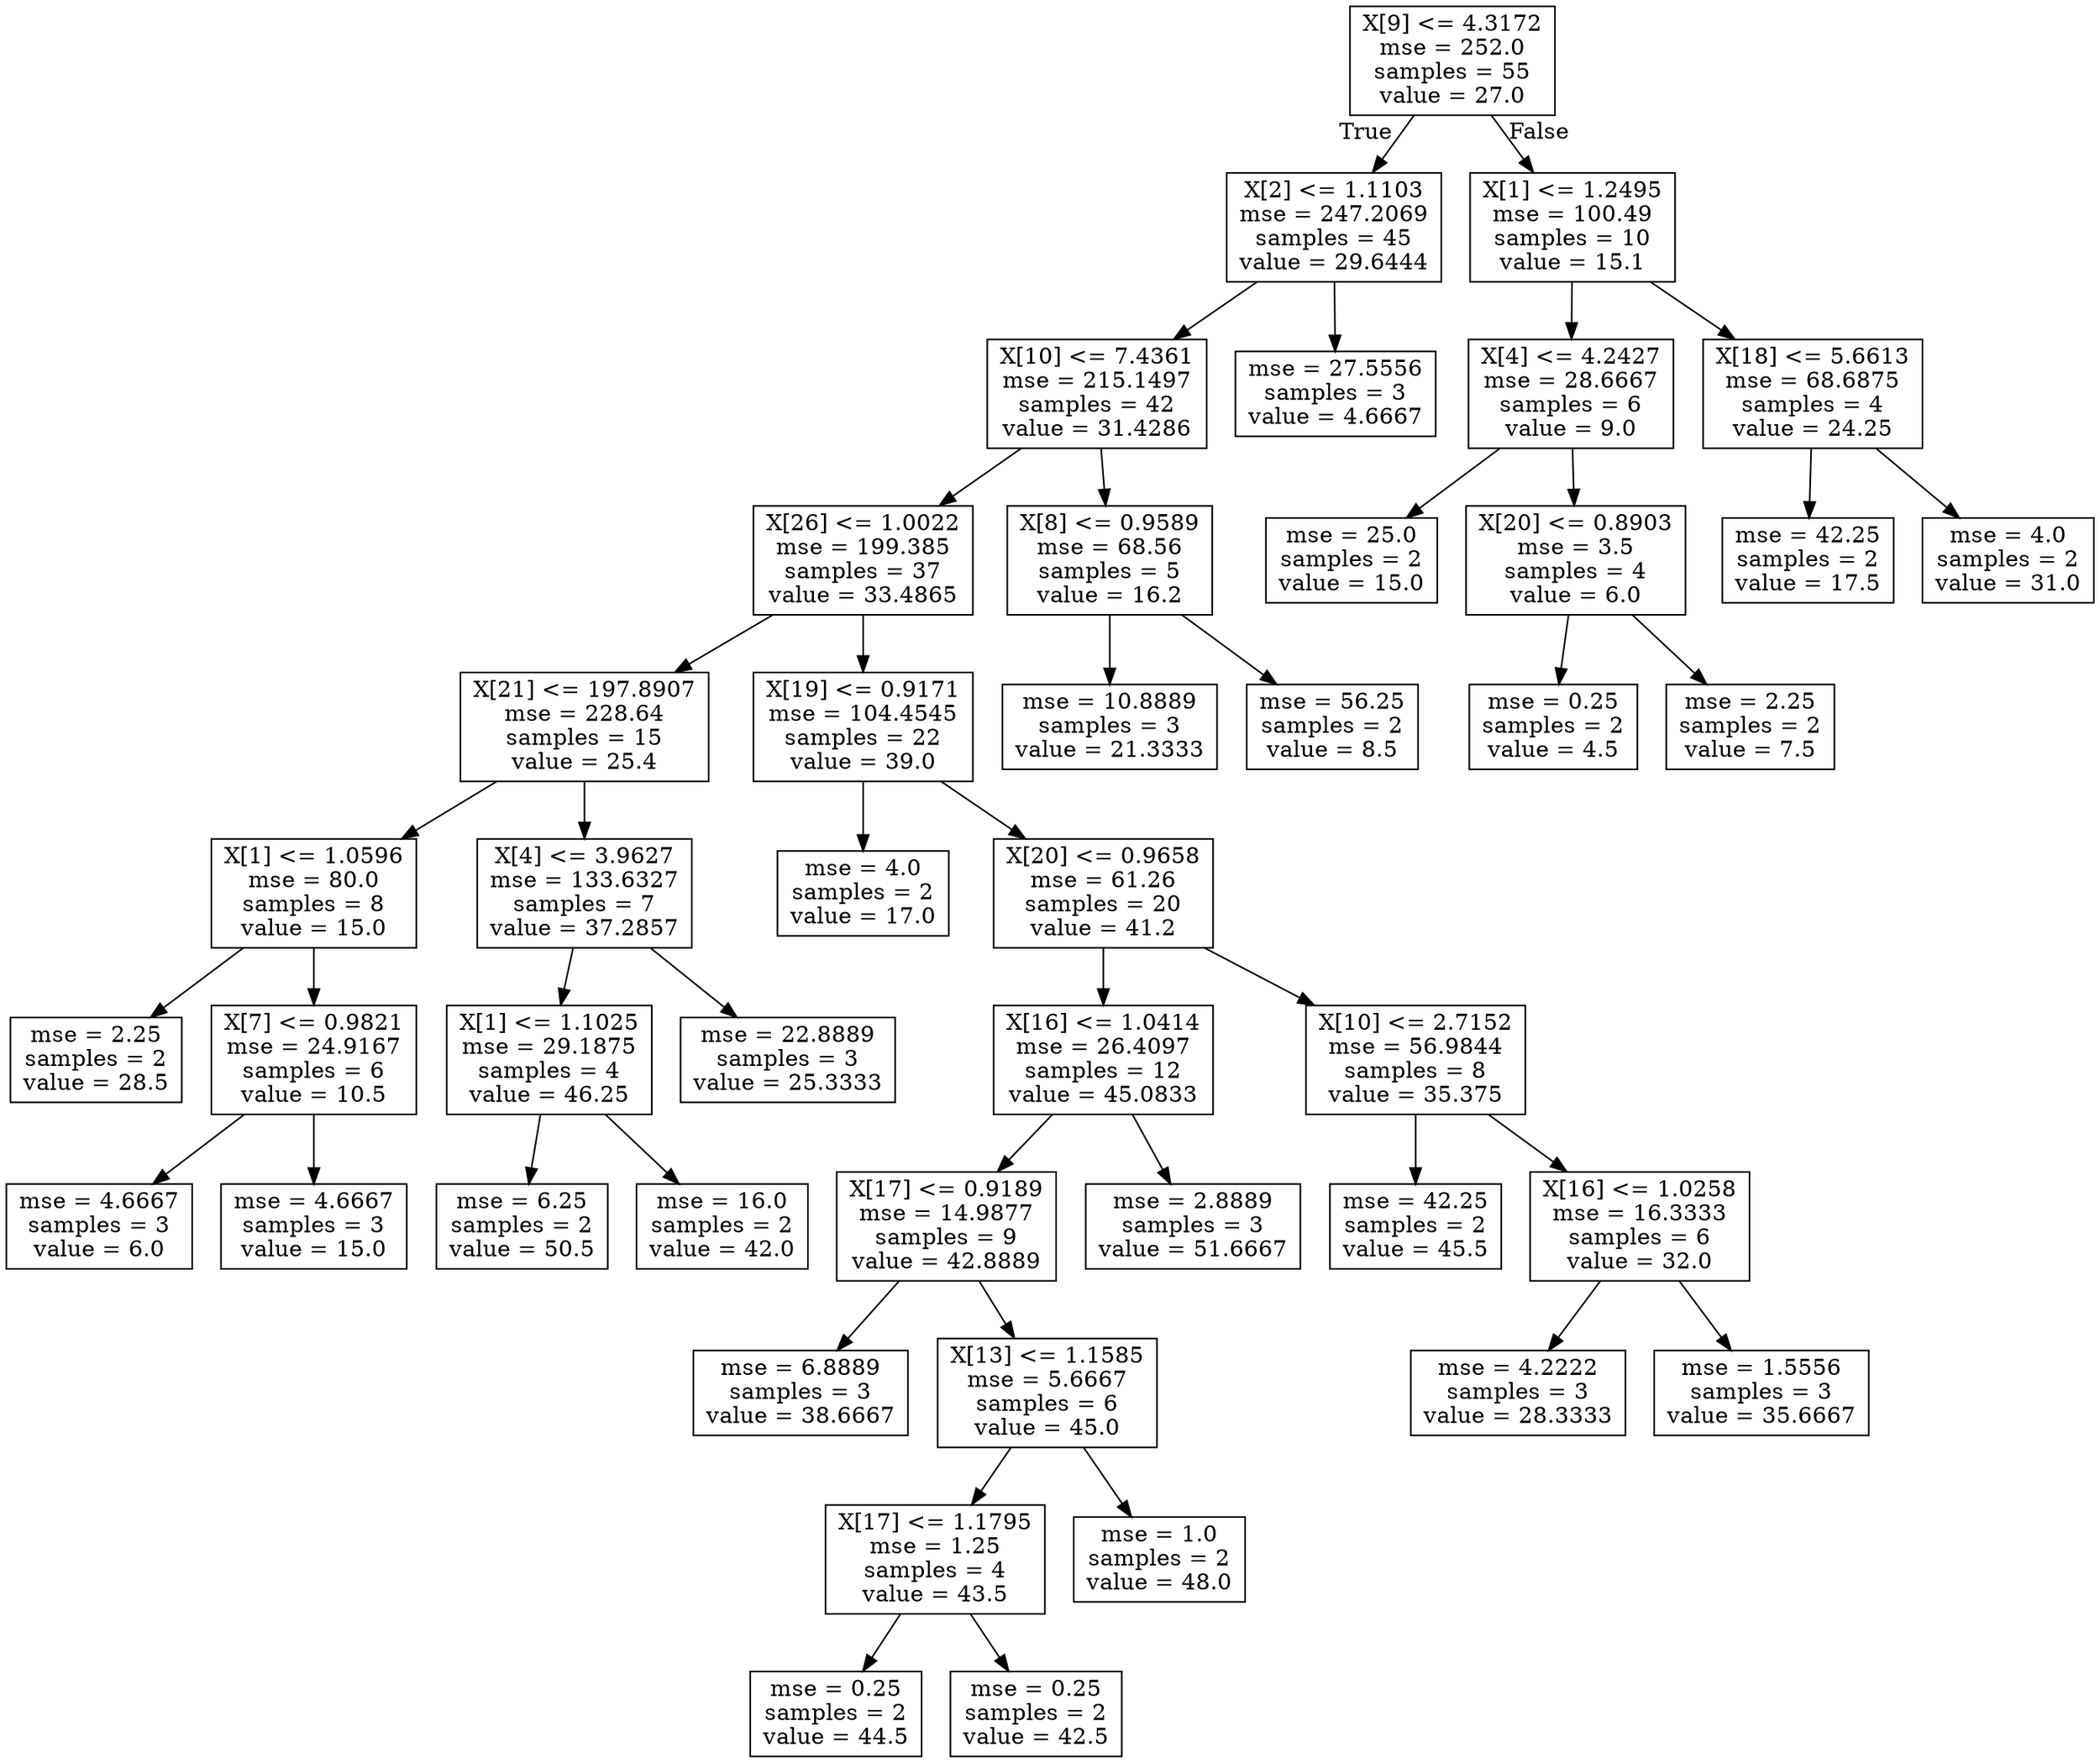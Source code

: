 digraph Tree {
node [shape=box] ;
0 [label="X[9] <= 4.3172\nmse = 252.0\nsamples = 55\nvalue = 27.0"] ;
1 [label="X[2] <= 1.1103\nmse = 247.2069\nsamples = 45\nvalue = 29.6444"] ;
0 -> 1 [labeldistance=2.5, labelangle=45, headlabel="True"] ;
2 [label="X[10] <= 7.4361\nmse = 215.1497\nsamples = 42\nvalue = 31.4286"] ;
1 -> 2 ;
3 [label="X[26] <= 1.0022\nmse = 199.385\nsamples = 37\nvalue = 33.4865"] ;
2 -> 3 ;
4 [label="X[21] <= 197.8907\nmse = 228.64\nsamples = 15\nvalue = 25.4"] ;
3 -> 4 ;
5 [label="X[1] <= 1.0596\nmse = 80.0\nsamples = 8\nvalue = 15.0"] ;
4 -> 5 ;
6 [label="mse = 2.25\nsamples = 2\nvalue = 28.5"] ;
5 -> 6 ;
7 [label="X[7] <= 0.9821\nmse = 24.9167\nsamples = 6\nvalue = 10.5"] ;
5 -> 7 ;
8 [label="mse = 4.6667\nsamples = 3\nvalue = 6.0"] ;
7 -> 8 ;
9 [label="mse = 4.6667\nsamples = 3\nvalue = 15.0"] ;
7 -> 9 ;
10 [label="X[4] <= 3.9627\nmse = 133.6327\nsamples = 7\nvalue = 37.2857"] ;
4 -> 10 ;
11 [label="X[1] <= 1.1025\nmse = 29.1875\nsamples = 4\nvalue = 46.25"] ;
10 -> 11 ;
12 [label="mse = 6.25\nsamples = 2\nvalue = 50.5"] ;
11 -> 12 ;
13 [label="mse = 16.0\nsamples = 2\nvalue = 42.0"] ;
11 -> 13 ;
14 [label="mse = 22.8889\nsamples = 3\nvalue = 25.3333"] ;
10 -> 14 ;
15 [label="X[19] <= 0.9171\nmse = 104.4545\nsamples = 22\nvalue = 39.0"] ;
3 -> 15 ;
16 [label="mse = 4.0\nsamples = 2\nvalue = 17.0"] ;
15 -> 16 ;
17 [label="X[20] <= 0.9658\nmse = 61.26\nsamples = 20\nvalue = 41.2"] ;
15 -> 17 ;
18 [label="X[16] <= 1.0414\nmse = 26.4097\nsamples = 12\nvalue = 45.0833"] ;
17 -> 18 ;
19 [label="X[17] <= 0.9189\nmse = 14.9877\nsamples = 9\nvalue = 42.8889"] ;
18 -> 19 ;
20 [label="mse = 6.8889\nsamples = 3\nvalue = 38.6667"] ;
19 -> 20 ;
21 [label="X[13] <= 1.1585\nmse = 5.6667\nsamples = 6\nvalue = 45.0"] ;
19 -> 21 ;
22 [label="X[17] <= 1.1795\nmse = 1.25\nsamples = 4\nvalue = 43.5"] ;
21 -> 22 ;
23 [label="mse = 0.25\nsamples = 2\nvalue = 44.5"] ;
22 -> 23 ;
24 [label="mse = 0.25\nsamples = 2\nvalue = 42.5"] ;
22 -> 24 ;
25 [label="mse = 1.0\nsamples = 2\nvalue = 48.0"] ;
21 -> 25 ;
26 [label="mse = 2.8889\nsamples = 3\nvalue = 51.6667"] ;
18 -> 26 ;
27 [label="X[10] <= 2.7152\nmse = 56.9844\nsamples = 8\nvalue = 35.375"] ;
17 -> 27 ;
28 [label="mse = 42.25\nsamples = 2\nvalue = 45.5"] ;
27 -> 28 ;
29 [label="X[16] <= 1.0258\nmse = 16.3333\nsamples = 6\nvalue = 32.0"] ;
27 -> 29 ;
30 [label="mse = 4.2222\nsamples = 3\nvalue = 28.3333"] ;
29 -> 30 ;
31 [label="mse = 1.5556\nsamples = 3\nvalue = 35.6667"] ;
29 -> 31 ;
32 [label="X[8] <= 0.9589\nmse = 68.56\nsamples = 5\nvalue = 16.2"] ;
2 -> 32 ;
33 [label="mse = 10.8889\nsamples = 3\nvalue = 21.3333"] ;
32 -> 33 ;
34 [label="mse = 56.25\nsamples = 2\nvalue = 8.5"] ;
32 -> 34 ;
35 [label="mse = 27.5556\nsamples = 3\nvalue = 4.6667"] ;
1 -> 35 ;
36 [label="X[1] <= 1.2495\nmse = 100.49\nsamples = 10\nvalue = 15.1"] ;
0 -> 36 [labeldistance=2.5, labelangle=-45, headlabel="False"] ;
37 [label="X[4] <= 4.2427\nmse = 28.6667\nsamples = 6\nvalue = 9.0"] ;
36 -> 37 ;
38 [label="mse = 25.0\nsamples = 2\nvalue = 15.0"] ;
37 -> 38 ;
39 [label="X[20] <= 0.8903\nmse = 3.5\nsamples = 4\nvalue = 6.0"] ;
37 -> 39 ;
40 [label="mse = 0.25\nsamples = 2\nvalue = 4.5"] ;
39 -> 40 ;
41 [label="mse = 2.25\nsamples = 2\nvalue = 7.5"] ;
39 -> 41 ;
42 [label="X[18] <= 5.6613\nmse = 68.6875\nsamples = 4\nvalue = 24.25"] ;
36 -> 42 ;
43 [label="mse = 42.25\nsamples = 2\nvalue = 17.5"] ;
42 -> 43 ;
44 [label="mse = 4.0\nsamples = 2\nvalue = 31.0"] ;
42 -> 44 ;
}